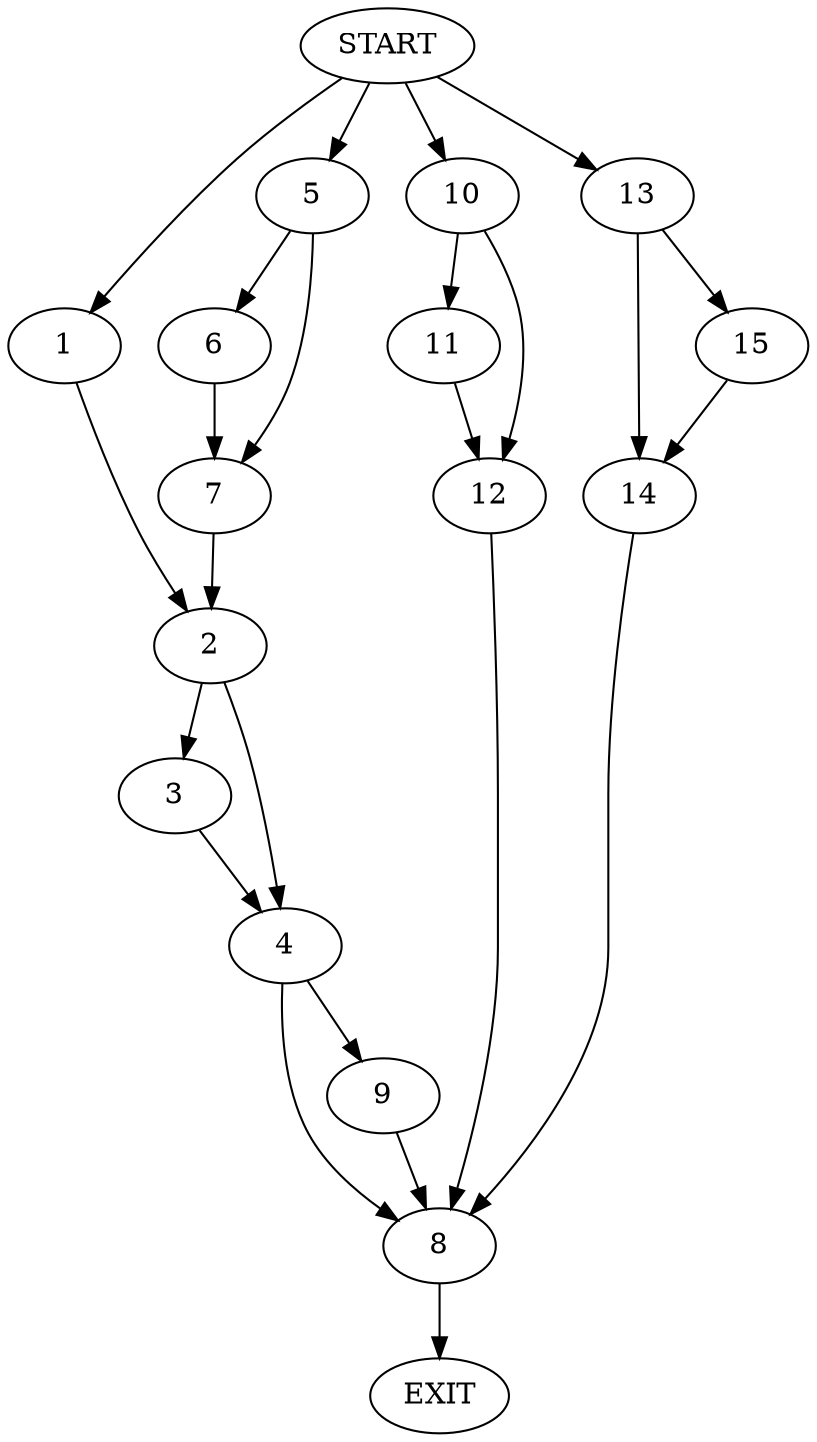 digraph {
0 [label="START"]
16 [label="EXIT"]
0 -> 1
1 -> 2
2 -> 3
2 -> 4
0 -> 5
5 -> 6
5 -> 7
6 -> 7
7 -> 2
3 -> 4
4 -> 8
4 -> 9
9 -> 8
8 -> 16
0 -> 10
10 -> 11
10 -> 12
12 -> 8
11 -> 12
0 -> 13
13 -> 14
13 -> 15
14 -> 8
15 -> 14
}
